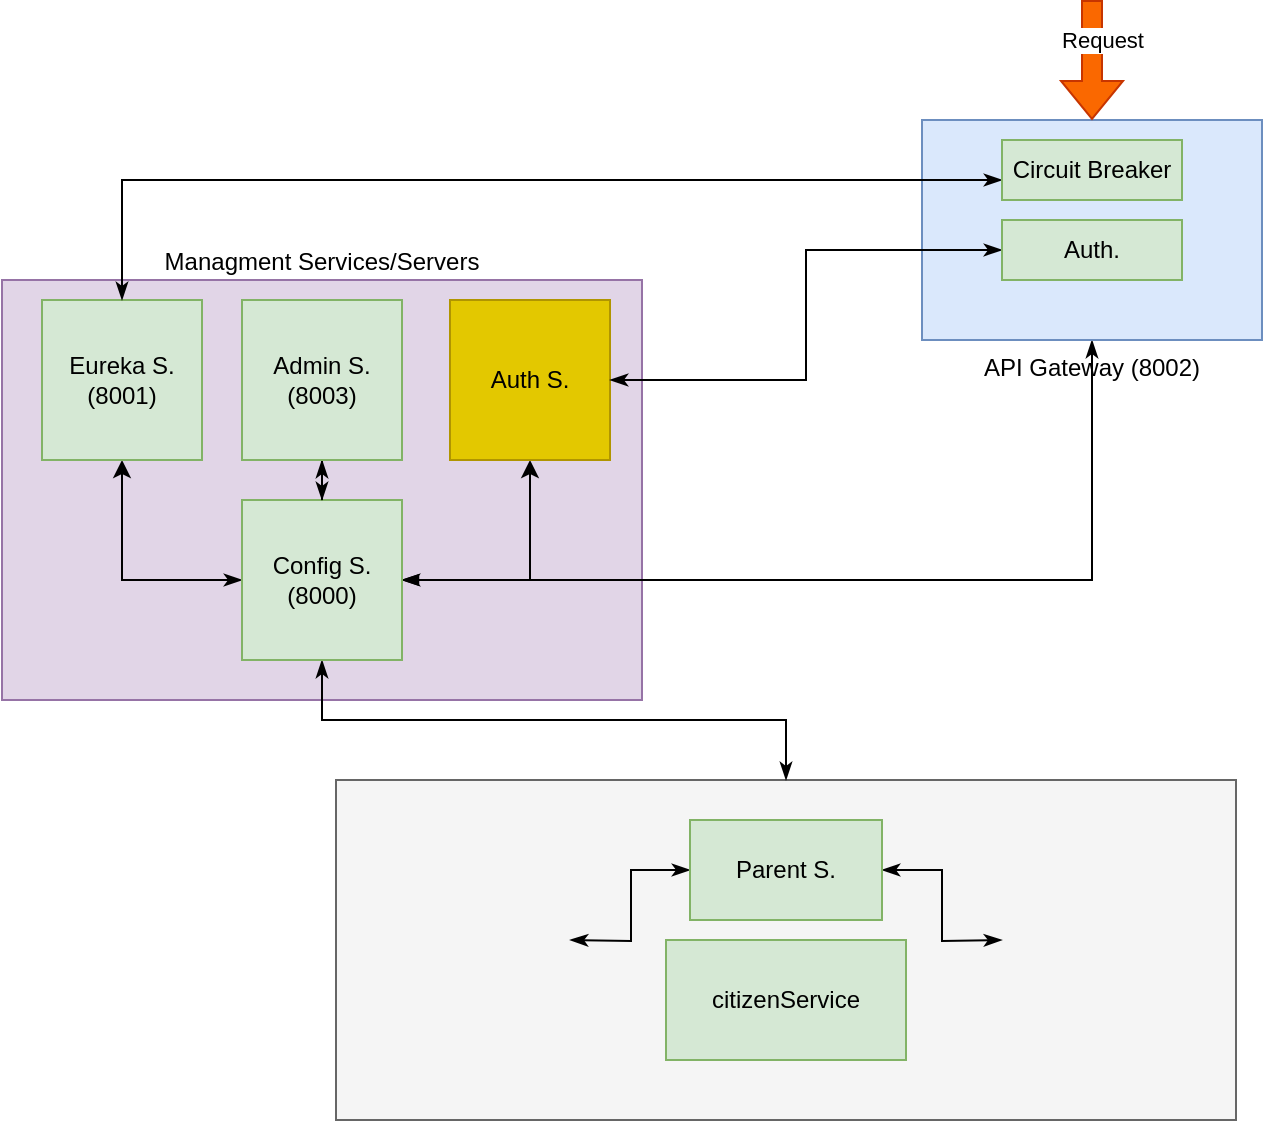 <mxfile version="15.5.4" type="embed"><diagram id="V_rO0SnzEDLQo_ldmVY_" name="Sayfa -1"><mxGraphModel dx="367" dy="442" grid="1" gridSize="10" guides="1" tooltips="1" connect="1" arrows="1" fold="1" page="1" pageScale="1" pageWidth="827" pageHeight="1169" math="0" shadow="0"><root><mxCell id="0"/><mxCell id="1" parent="0"/><mxCell id="YRSygOGSL62guWr2-zjy-2" value="Services" style="rounded=0;whiteSpace=wrap;html=1;align=right;labelPosition=left;verticalLabelPosition=top;verticalAlign=bottom;fillColor=#f5f5f5;fontColor=#FFFFFF;strokeColor=#666666;" parent="1" vertex="1"><mxGeometry x="327" y="480" width="450" height="170" as="geometry"/></mxCell><mxCell id="YRSygOGSL62guWr2-zjy-15" style="edgeStyle=orthogonalEdgeStyle;rounded=0;orthogonalLoop=1;jettySize=auto;html=1;entryX=0;entryY=0.5;entryDx=0;entryDy=0;startArrow=classicThin;startFill=1;endArrow=classicThin;endFill=1;" parent="1" target="YRSygOGSL62guWr2-zjy-14" edge="1"><mxGeometry relative="1" as="geometry"><mxPoint x="444" y="560" as="sourcePoint"/></mxGeometry></mxCell><mxCell id="YRSygOGSL62guWr2-zjy-16" style="edgeStyle=orthogonalEdgeStyle;rounded=0;orthogonalLoop=1;jettySize=auto;html=1;entryX=1;entryY=0.5;entryDx=0;entryDy=0;startArrow=classicThin;startFill=1;endArrow=classicThin;endFill=1;" parent="1" target="YRSygOGSL62guWr2-zjy-14" edge="1"><mxGeometry relative="1" as="geometry"><mxPoint x="660" y="560" as="sourcePoint"/></mxGeometry></mxCell><mxCell id="YRSygOGSL62guWr2-zjy-5" value="Managment Services/Servers" style="rounded=0;whiteSpace=wrap;html=1;labelPosition=center;verticalLabelPosition=top;align=center;verticalAlign=bottom;fillColor=#e1d5e7;strokeColor=#9673a6;" parent="1" vertex="1"><mxGeometry x="160" y="230" width="320" height="210" as="geometry"/></mxCell><mxCell id="YRSygOGSL62guWr2-zjy-10" value="" style="edgeStyle=orthogonalEdgeStyle;rounded=0;orthogonalLoop=1;jettySize=auto;html=1;startArrow=classicThin;startFill=1;" parent="1" source="YRSygOGSL62guWr2-zjy-6" target="YRSygOGSL62guWr2-zjy-7" edge="1"><mxGeometry relative="1" as="geometry"/></mxCell><mxCell id="YRSygOGSL62guWr2-zjy-12" style="edgeStyle=orthogonalEdgeStyle;rounded=0;orthogonalLoop=1;jettySize=auto;html=1;entryX=0.5;entryY=1;entryDx=0;entryDy=0;startArrow=blockThin;startFill=1;" parent="1" source="YRSygOGSL62guWr2-zjy-6" target="YRSygOGSL62guWr2-zjy-9" edge="1"><mxGeometry relative="1" as="geometry"/></mxCell><mxCell id="YRSygOGSL62guWr2-zjy-17" style="edgeStyle=orthogonalEdgeStyle;rounded=0;orthogonalLoop=1;jettySize=auto;html=1;entryX=0.5;entryY=0;entryDx=0;entryDy=0;startArrow=classicThin;startFill=1;endArrow=classicThin;endFill=1;" parent="1" source="YRSygOGSL62guWr2-zjy-6" target="YRSygOGSL62guWr2-zjy-2" edge="1"><mxGeometry relative="1" as="geometry"/></mxCell><mxCell id="YRSygOGSL62guWr2-zjy-19" style="edgeStyle=orthogonalEdgeStyle;rounded=0;orthogonalLoop=1;jettySize=auto;html=1;entryX=0.5;entryY=1;entryDx=0;entryDy=0;startArrow=classicThin;startFill=1;endArrow=classicThin;endFill=1;" parent="1" source="YRSygOGSL62guWr2-zjy-6" target="YRSygOGSL62guWr2-zjy-18" edge="1"><mxGeometry relative="1" as="geometry"/></mxCell><mxCell id="YRSygOGSL62guWr2-zjy-6" value="Config S. (8000)" style="whiteSpace=wrap;html=1;aspect=fixed;fillColor=#d5e8d4;strokeColor=#82b366;fontColor=#000000;" parent="1" vertex="1"><mxGeometry x="280" y="340" width="80" height="80" as="geometry"/></mxCell><mxCell id="YRSygOGSL62guWr2-zjy-7" value="Eureka S. (8001)" style="whiteSpace=wrap;html=1;aspect=fixed;fillColor=#d5e8d4;strokeColor=#82b366;fontColor=#000000;" parent="1" vertex="1"><mxGeometry x="180" y="240" width="80" height="80" as="geometry"/></mxCell><mxCell id="YRSygOGSL62guWr2-zjy-13" style="edgeStyle=orthogonalEdgeStyle;rounded=0;orthogonalLoop=1;jettySize=auto;html=1;entryX=0.5;entryY=0;entryDx=0;entryDy=0;startArrow=classicThin;startFill=1;endArrow=classicThin;endFill=1;" parent="1" source="YRSygOGSL62guWr2-zjy-8" target="YRSygOGSL62guWr2-zjy-6" edge="1"><mxGeometry relative="1" as="geometry"/></mxCell><mxCell id="YRSygOGSL62guWr2-zjy-8" value="Admin S.(8003)" style="whiteSpace=wrap;html=1;aspect=fixed;fillColor=#d5e8d4;strokeColor=#82b366;fontColor=#000000;" parent="1" vertex="1"><mxGeometry x="280" y="240" width="80" height="80" as="geometry"/></mxCell><mxCell id="YRSygOGSL62guWr2-zjy-9" value="Auth S." style="whiteSpace=wrap;html=1;aspect=fixed;fillColor=#e3c800;strokeColor=#B09500;fontColor=#000000;" parent="1" vertex="1"><mxGeometry x="384" y="240" width="80" height="80" as="geometry"/></mxCell><mxCell id="YRSygOGSL62guWr2-zjy-14" value="Parent S." style="rounded=0;whiteSpace=wrap;html=1;fillColor=#d5e8d4;strokeColor=#82b366;fontColor=#000000;" parent="1" vertex="1"><mxGeometry x="504" y="500" width="96" height="50" as="geometry"/></mxCell><mxCell id="YRSygOGSL62guWr2-zjy-18" value="API Gateway (8002)" style="rounded=0;whiteSpace=wrap;html=1;labelPosition=center;verticalLabelPosition=bottom;align=center;verticalAlign=top;fillColor=#dae8fc;strokeColor=#6c8ebf;" parent="1" vertex="1"><mxGeometry x="620" y="150" width="170" height="110" as="geometry"/></mxCell><mxCell id="YRSygOGSL62guWr2-zjy-23" style="edgeStyle=orthogonalEdgeStyle;rounded=0;orthogonalLoop=1;jettySize=auto;html=1;entryX=0.5;entryY=0;entryDx=0;entryDy=0;startArrow=classicThin;startFill=1;endArrow=classicThin;endFill=1;" parent="1" source="YRSygOGSL62guWr2-zjy-20" target="YRSygOGSL62guWr2-zjy-7" edge="1"><mxGeometry relative="1" as="geometry"><Array as="points"><mxPoint x="220" y="180"/></Array></mxGeometry></mxCell><mxCell id="YRSygOGSL62guWr2-zjy-20" value="Circuit Breaker" style="rounded=0;whiteSpace=wrap;html=1;fillColor=#d5e8d4;strokeColor=#82b366;fontColor=#000000;" parent="1" vertex="1"><mxGeometry x="660" y="160" width="90" height="30" as="geometry"/></mxCell><mxCell id="YRSygOGSL62guWr2-zjy-24" style="edgeStyle=orthogonalEdgeStyle;rounded=0;orthogonalLoop=1;jettySize=auto;html=1;entryX=1;entryY=0.5;entryDx=0;entryDy=0;startArrow=classicThin;startFill=1;endArrow=classicThin;endFill=1;" parent="1" source="YRSygOGSL62guWr2-zjy-21" target="YRSygOGSL62guWr2-zjy-9" edge="1"><mxGeometry relative="1" as="geometry"/></mxCell><mxCell id="YRSygOGSL62guWr2-zjy-21" value="Auth." style="rounded=0;whiteSpace=wrap;html=1;fillColor=#d5e8d4;strokeColor=#82b366;fontColor=#000000;" parent="1" vertex="1"><mxGeometry x="660" y="200" width="90" height="30" as="geometry"/></mxCell><mxCell id="YRSygOGSL62guWr2-zjy-25" value="Request" style="shape=flexArrow;endArrow=classic;html=1;rounded=0;entryX=0.5;entryY=0;entryDx=0;entryDy=0;fillColor=#fa6800;strokeColor=#C73500;" parent="1" target="YRSygOGSL62guWr2-zjy-18" edge="1"><mxGeometry x="-0.333" y="5" width="50" height="50" relative="1" as="geometry"><mxPoint x="705" y="90" as="sourcePoint"/><mxPoint x="720" y="-30" as="targetPoint"/><mxPoint as="offset"/></mxGeometry></mxCell><mxCell id="2" value="citizenService" style="rounded=0;whiteSpace=wrap;html=1;fillColor=#d5e8d4;strokeColor=#82b366;fontColor=#000000;" vertex="1" parent="1"><mxGeometry x="492" y="560" width="120" height="60" as="geometry"/></mxCell></root></mxGraphModel></diagram></mxfile>